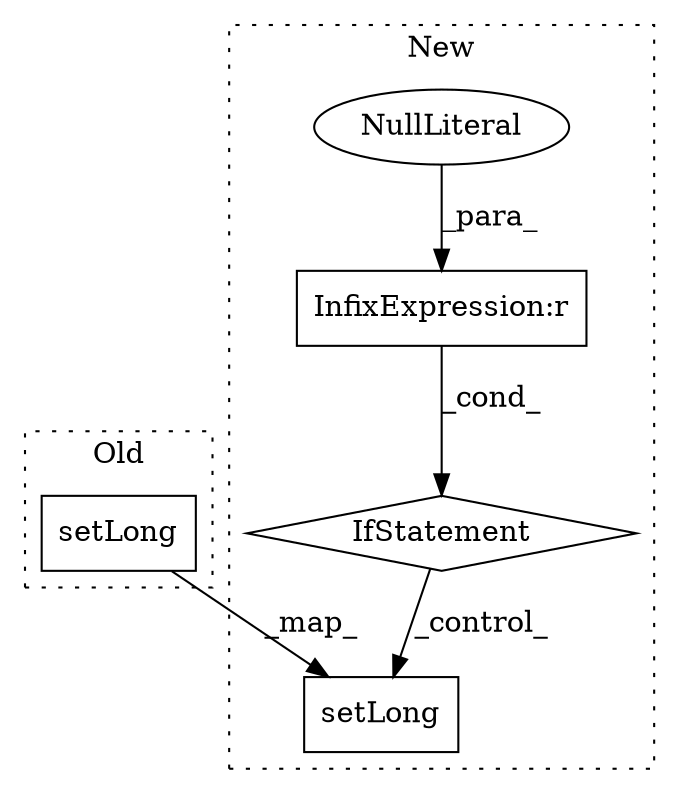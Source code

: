 digraph G {
subgraph cluster0 {
1 [label="setLong" a="32" s="1905,1947" l="8,1" shape="box"];
label = "Old";
style="dotted";
}
subgraph cluster1 {
2 [label="setLong" a="32" s="2143,2185" l="8,1" shape="box"];
3 [label="InfixExpression:r" a="27" s="2022" l="4" shape="box"];
4 [label="NullLiteral" a="33" s="2026" l="4" shape="ellipse"];
5 [label="IfStatement" a="25" s="1999,2030" l="4,2" shape="diamond"];
label = "New";
style="dotted";
}
1 -> 2 [label="_map_"];
3 -> 5 [label="_cond_"];
4 -> 3 [label="_para_"];
5 -> 2 [label="_control_"];
}